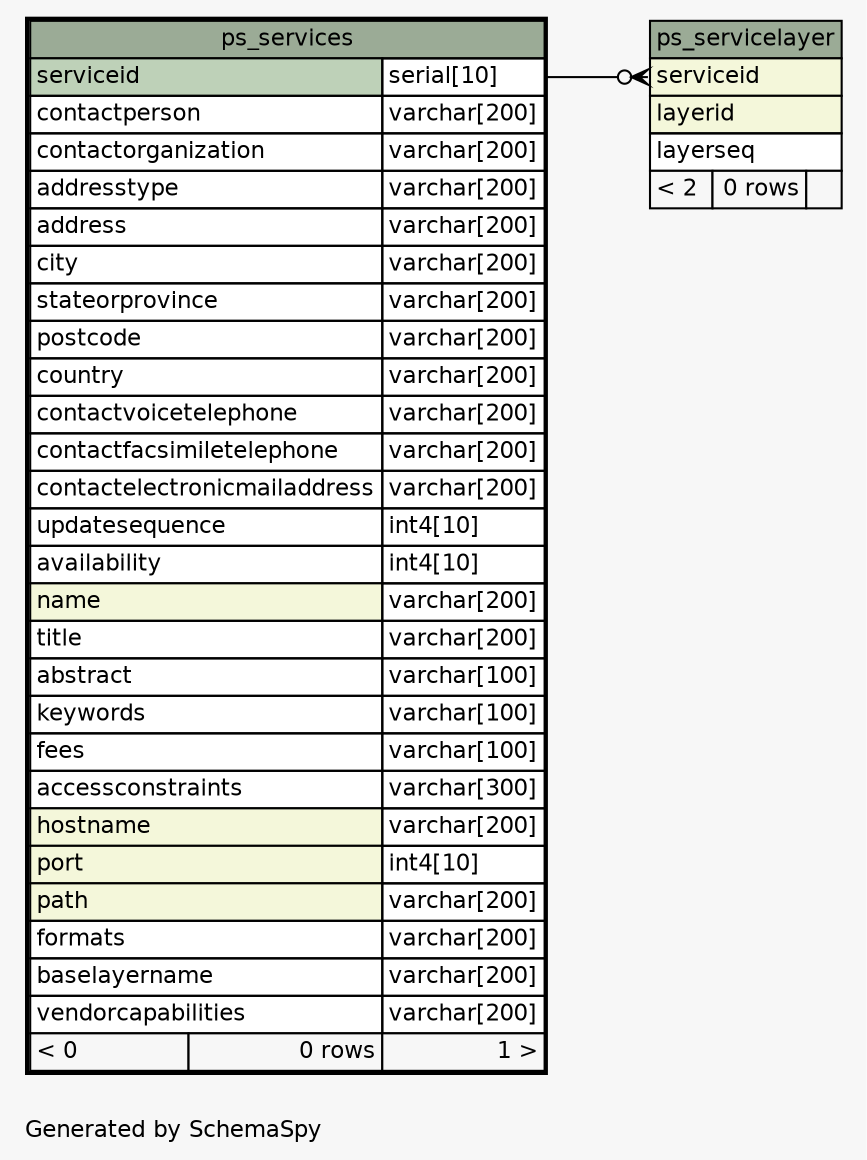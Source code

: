 // dot 2.26.3 on Linux 3.2.0-2-amd64
// SchemaSpy rev 590
digraph "oneDegreeRelationshipsDiagram" {
  graph [
    rankdir="RL"
    bgcolor="#f7f7f7"
    label="\nGenerated by SchemaSpy"
    labeljust="l"
    nodesep="0.18"
    ranksep="0.46"
    fontname="Helvetica"
    fontsize="11"
  ];
  node [
    fontname="Helvetica"
    fontsize="11"
    shape="plaintext"
  ];
  edge [
    arrowsize="0.8"
  ];
  "ps_servicelayer":"serviceid":w -> "ps_services":"serviceid.type":e [arrowhead=none dir=back arrowtail=crowodot];
  "ps_servicelayer" [
    label=<
    <TABLE BORDER="0" CELLBORDER="1" CELLSPACING="0" BGCOLOR="#ffffff">
      <TR><TD COLSPAN="3" BGCOLOR="#9bab96" ALIGN="CENTER">ps_servicelayer</TD></TR>
      <TR><TD PORT="serviceid" COLSPAN="3" BGCOLOR="#f4f7da" ALIGN="LEFT">serviceid</TD></TR>
      <TR><TD PORT="layerid" COLSPAN="3" BGCOLOR="#f4f7da" ALIGN="LEFT">layerid</TD></TR>
      <TR><TD PORT="layerseq" COLSPAN="3" ALIGN="LEFT">layerseq</TD></TR>
      <TR><TD ALIGN="LEFT" BGCOLOR="#f7f7f7">&lt; 2</TD><TD ALIGN="RIGHT" BGCOLOR="#f7f7f7">0 rows</TD><TD ALIGN="RIGHT" BGCOLOR="#f7f7f7">  </TD></TR>
    </TABLE>>
    URL="ps_servicelayer.html"
    tooltip="ps_servicelayer"
  ];
  "ps_services" [
    label=<
    <TABLE BORDER="2" CELLBORDER="1" CELLSPACING="0" BGCOLOR="#ffffff">
      <TR><TD COLSPAN="3" BGCOLOR="#9bab96" ALIGN="CENTER">ps_services</TD></TR>
      <TR><TD PORT="serviceid" COLSPAN="2" BGCOLOR="#bed1b8" ALIGN="LEFT">serviceid</TD><TD PORT="serviceid.type" ALIGN="LEFT">serial[10]</TD></TR>
      <TR><TD PORT="contactperson" COLSPAN="2" ALIGN="LEFT">contactperson</TD><TD PORT="contactperson.type" ALIGN="LEFT">varchar[200]</TD></TR>
      <TR><TD PORT="contactorganization" COLSPAN="2" ALIGN="LEFT">contactorganization</TD><TD PORT="contactorganization.type" ALIGN="LEFT">varchar[200]</TD></TR>
      <TR><TD PORT="addresstype" COLSPAN="2" ALIGN="LEFT">addresstype</TD><TD PORT="addresstype.type" ALIGN="LEFT">varchar[200]</TD></TR>
      <TR><TD PORT="address" COLSPAN="2" ALIGN="LEFT">address</TD><TD PORT="address.type" ALIGN="LEFT">varchar[200]</TD></TR>
      <TR><TD PORT="city" COLSPAN="2" ALIGN="LEFT">city</TD><TD PORT="city.type" ALIGN="LEFT">varchar[200]</TD></TR>
      <TR><TD PORT="stateorprovince" COLSPAN="2" ALIGN="LEFT">stateorprovince</TD><TD PORT="stateorprovince.type" ALIGN="LEFT">varchar[200]</TD></TR>
      <TR><TD PORT="postcode" COLSPAN="2" ALIGN="LEFT">postcode</TD><TD PORT="postcode.type" ALIGN="LEFT">varchar[200]</TD></TR>
      <TR><TD PORT="country" COLSPAN="2" ALIGN="LEFT">country</TD><TD PORT="country.type" ALIGN="LEFT">varchar[200]</TD></TR>
      <TR><TD PORT="contactvoicetelephone" COLSPAN="2" ALIGN="LEFT">contactvoicetelephone</TD><TD PORT="contactvoicetelephone.type" ALIGN="LEFT">varchar[200]</TD></TR>
      <TR><TD PORT="contactfacsimiletelephone" COLSPAN="2" ALIGN="LEFT">contactfacsimiletelephone</TD><TD PORT="contactfacsimiletelephone.type" ALIGN="LEFT">varchar[200]</TD></TR>
      <TR><TD PORT="contactelectronicmailaddress" COLSPAN="2" ALIGN="LEFT">contactelectronicmailaddress</TD><TD PORT="contactelectronicmailaddress.type" ALIGN="LEFT">varchar[200]</TD></TR>
      <TR><TD PORT="updatesequence" COLSPAN="2" ALIGN="LEFT">updatesequence</TD><TD PORT="updatesequence.type" ALIGN="LEFT">int4[10]</TD></TR>
      <TR><TD PORT="availability" COLSPAN="2" ALIGN="LEFT">availability</TD><TD PORT="availability.type" ALIGN="LEFT">int4[10]</TD></TR>
      <TR><TD PORT="name" COLSPAN="2" BGCOLOR="#f4f7da" ALIGN="LEFT">name</TD><TD PORT="name.type" ALIGN="LEFT">varchar[200]</TD></TR>
      <TR><TD PORT="title" COLSPAN="2" ALIGN="LEFT">title</TD><TD PORT="title.type" ALIGN="LEFT">varchar[200]</TD></TR>
      <TR><TD PORT="abstract" COLSPAN="2" ALIGN="LEFT">abstract</TD><TD PORT="abstract.type" ALIGN="LEFT">varchar[100]</TD></TR>
      <TR><TD PORT="keywords" COLSPAN="2" ALIGN="LEFT">keywords</TD><TD PORT="keywords.type" ALIGN="LEFT">varchar[100]</TD></TR>
      <TR><TD PORT="fees" COLSPAN="2" ALIGN="LEFT">fees</TD><TD PORT="fees.type" ALIGN="LEFT">varchar[100]</TD></TR>
      <TR><TD PORT="accessconstraints" COLSPAN="2" ALIGN="LEFT">accessconstraints</TD><TD PORT="accessconstraints.type" ALIGN="LEFT">varchar[300]</TD></TR>
      <TR><TD PORT="hostname" COLSPAN="2" BGCOLOR="#f4f7da" ALIGN="LEFT">hostname</TD><TD PORT="hostname.type" ALIGN="LEFT">varchar[200]</TD></TR>
      <TR><TD PORT="port" COLSPAN="2" BGCOLOR="#f4f7da" ALIGN="LEFT">port</TD><TD PORT="port.type" ALIGN="LEFT">int4[10]</TD></TR>
      <TR><TD PORT="path" COLSPAN="2" BGCOLOR="#f4f7da" ALIGN="LEFT">path</TD><TD PORT="path.type" ALIGN="LEFT">varchar[200]</TD></TR>
      <TR><TD PORT="formats" COLSPAN="2" ALIGN="LEFT">formats</TD><TD PORT="formats.type" ALIGN="LEFT">varchar[200]</TD></TR>
      <TR><TD PORT="baselayername" COLSPAN="2" ALIGN="LEFT">baselayername</TD><TD PORT="baselayername.type" ALIGN="LEFT">varchar[200]</TD></TR>
      <TR><TD PORT="vendorcapabilities" COLSPAN="2" ALIGN="LEFT">vendorcapabilities</TD><TD PORT="vendorcapabilities.type" ALIGN="LEFT">varchar[200]</TD></TR>
      <TR><TD ALIGN="LEFT" BGCOLOR="#f7f7f7">&lt; 0</TD><TD ALIGN="RIGHT" BGCOLOR="#f7f7f7">0 rows</TD><TD ALIGN="RIGHT" BGCOLOR="#f7f7f7">1 &gt;</TD></TR>
    </TABLE>>
    URL="ps_services.html"
    tooltip="ps_services"
  ];
}
